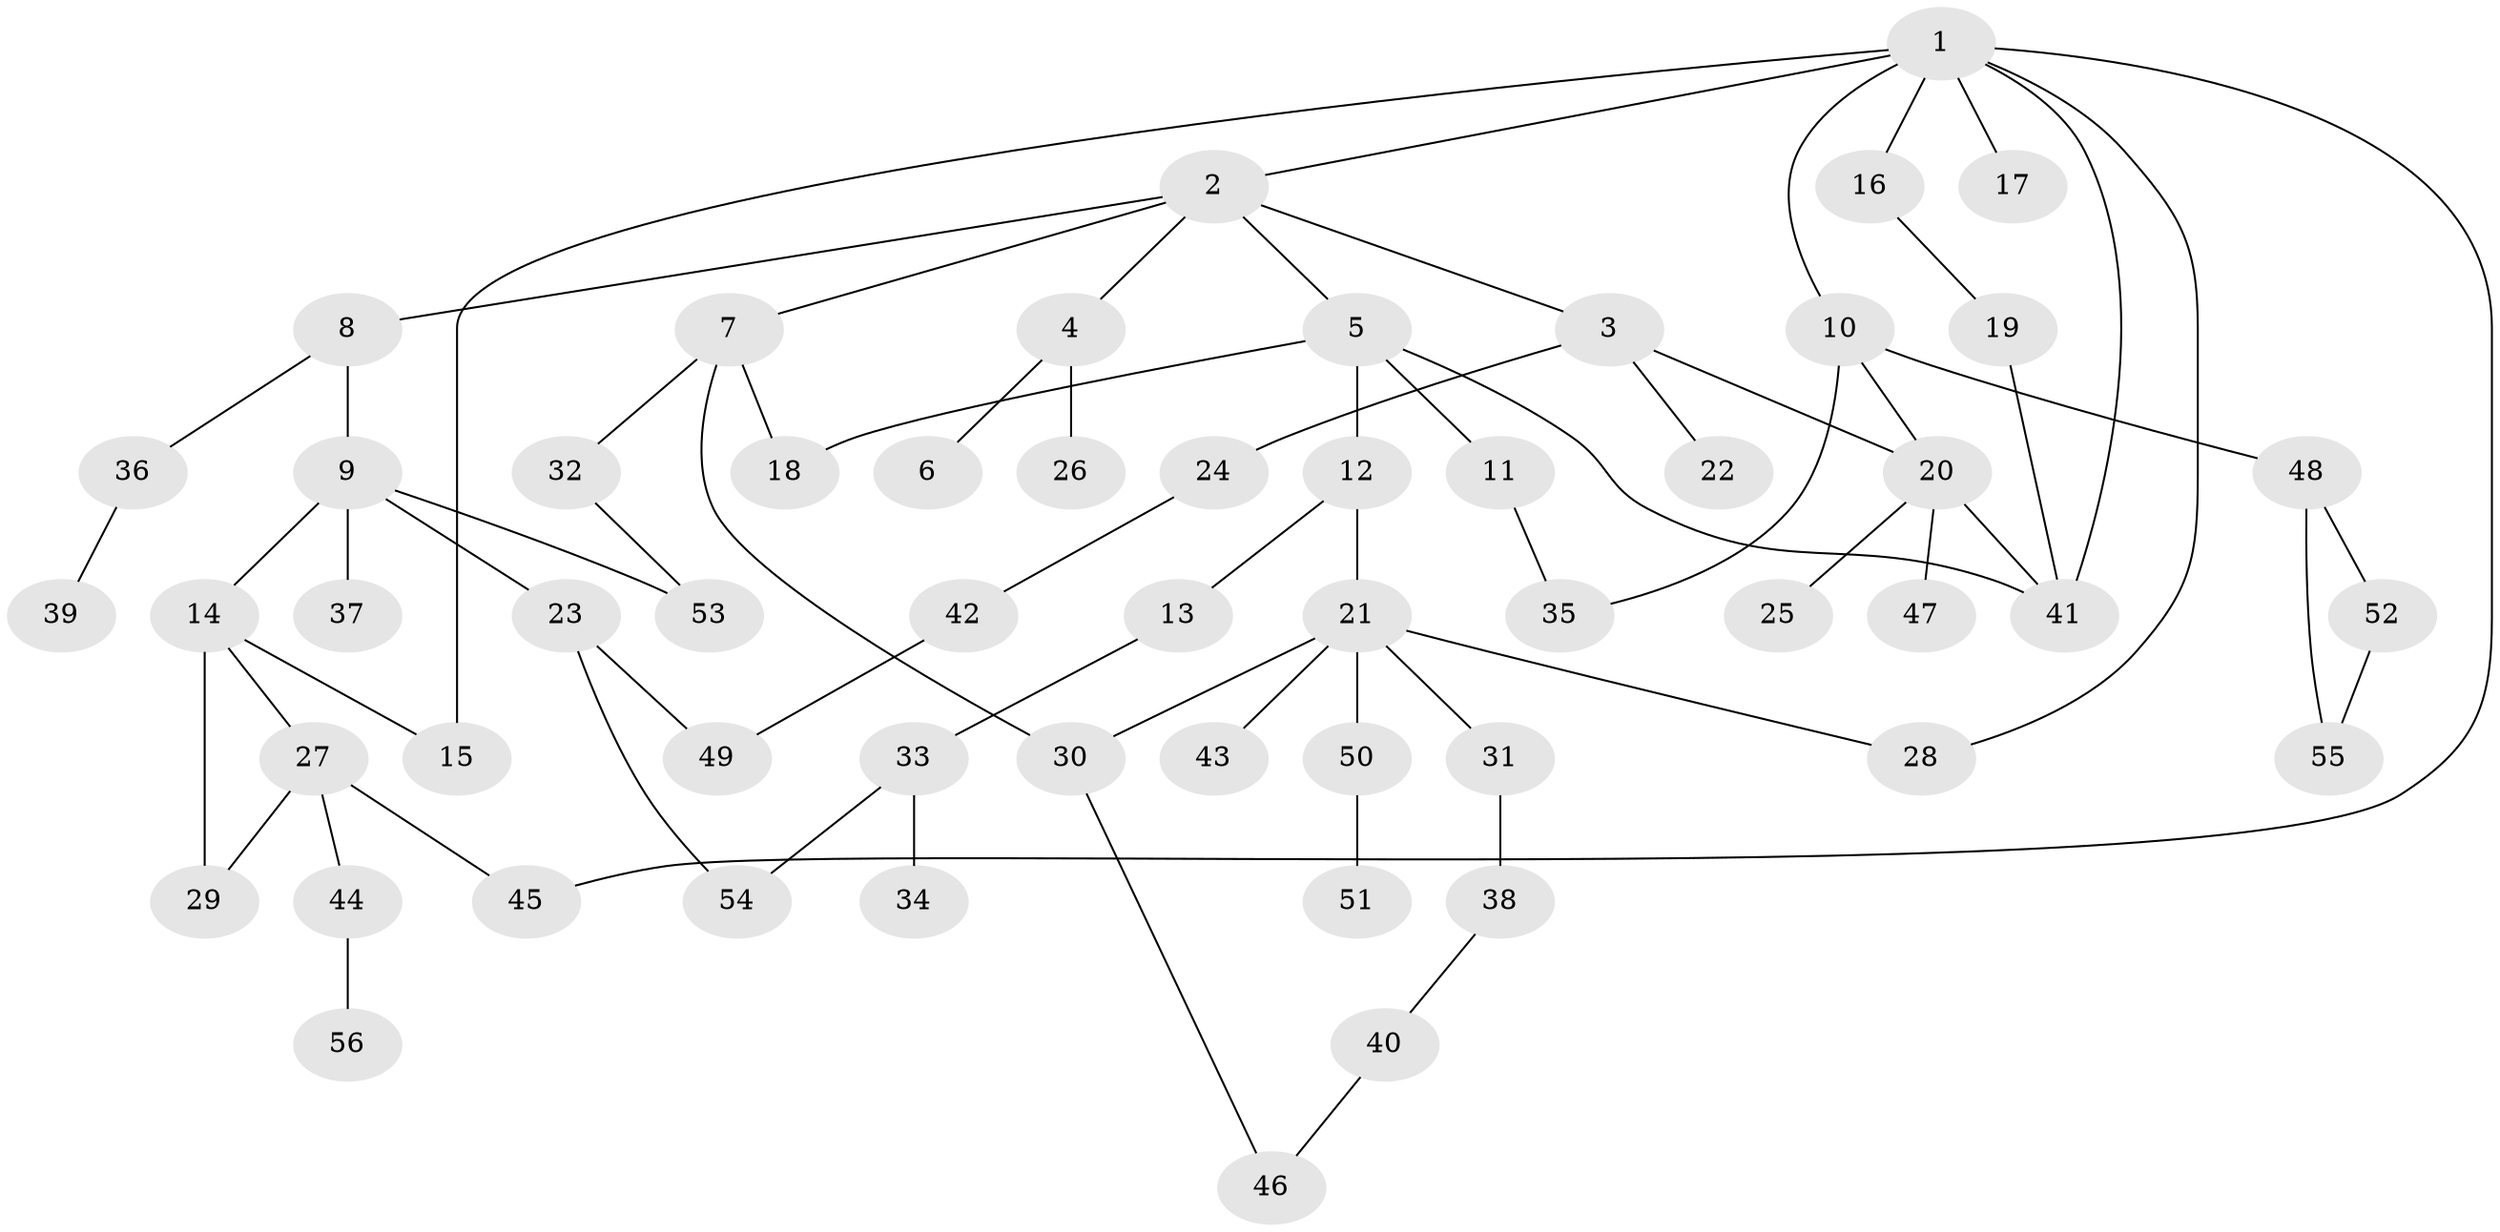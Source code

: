 // coarse degree distribution, {7: 0.03571428571428571, 4: 0.10714285714285714, 6: 0.07142857142857142, 3: 0.25, 2: 0.32142857142857145, 1: 0.17857142857142858, 5: 0.03571428571428571}
// Generated by graph-tools (version 1.1) at 2025/36/03/04/25 23:36:01]
// undirected, 56 vertices, 71 edges
graph export_dot {
  node [color=gray90,style=filled];
  1;
  2;
  3;
  4;
  5;
  6;
  7;
  8;
  9;
  10;
  11;
  12;
  13;
  14;
  15;
  16;
  17;
  18;
  19;
  20;
  21;
  22;
  23;
  24;
  25;
  26;
  27;
  28;
  29;
  30;
  31;
  32;
  33;
  34;
  35;
  36;
  37;
  38;
  39;
  40;
  41;
  42;
  43;
  44;
  45;
  46;
  47;
  48;
  49;
  50;
  51;
  52;
  53;
  54;
  55;
  56;
  1 -- 2;
  1 -- 10;
  1 -- 15;
  1 -- 16;
  1 -- 17;
  1 -- 45;
  1 -- 41;
  1 -- 28;
  2 -- 3;
  2 -- 4;
  2 -- 5;
  2 -- 7;
  2 -- 8;
  3 -- 22;
  3 -- 24;
  3 -- 20;
  4 -- 6;
  4 -- 26;
  5 -- 11;
  5 -- 12;
  5 -- 41;
  5 -- 18;
  7 -- 18;
  7 -- 32;
  7 -- 30;
  8 -- 9;
  8 -- 36;
  9 -- 14;
  9 -- 23;
  9 -- 37;
  9 -- 53;
  10 -- 20;
  10 -- 48;
  10 -- 35;
  11 -- 35;
  12 -- 13;
  12 -- 21;
  13 -- 33;
  14 -- 27;
  14 -- 29;
  14 -- 15;
  16 -- 19;
  19 -- 41;
  20 -- 25;
  20 -- 47;
  20 -- 41;
  21 -- 28;
  21 -- 30;
  21 -- 31;
  21 -- 43;
  21 -- 50;
  23 -- 49;
  23 -- 54;
  24 -- 42;
  27 -- 29;
  27 -- 44;
  27 -- 45;
  30 -- 46;
  31 -- 38;
  32 -- 53;
  33 -- 34;
  33 -- 54;
  36 -- 39;
  38 -- 40;
  40 -- 46;
  42 -- 49;
  44 -- 56;
  48 -- 52;
  48 -- 55;
  50 -- 51;
  52 -- 55;
}
